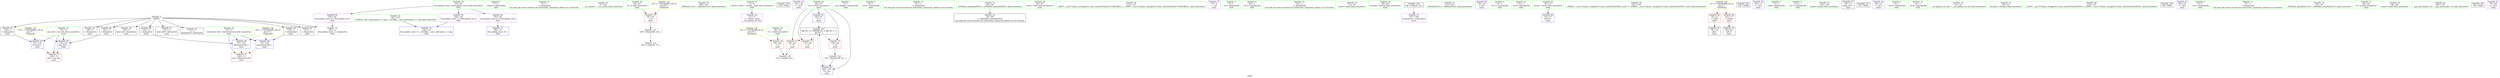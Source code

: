 digraph "SVFG" {
	label="SVFG";

	Node0x5590b2fd3ce0 [shape=record,color=grey,label="{NodeID: 0\nNullPtr}"];
	Node0x5590b2fd3ce0 -> Node0x5590b2fe6e50[style=solid];
	Node0x5590b2fd3ce0 -> Node0x5590b2fe6f50[style=solid];
	Node0x5590b2fd3ce0 -> Node0x5590b2fe7020[style=solid];
	Node0x5590b2fd3ce0 -> Node0x5590b2fe70f0[style=solid];
	Node0x5590b2fd3ce0 -> Node0x5590b2fe71c0[style=solid];
	Node0x5590b2fd3ce0 -> Node0x5590b2fe82b0[style=solid];
	Node0x5590b2fd3ce0 -> Node0x5590b2fe8380[style=solid];
	Node0x5590b2fd3ce0 -> Node0x5590b2fe8450[style=solid];
	Node0x5590b2fd3ce0 -> Node0x5590b2fe8520[style=solid];
	Node0x5590b2fd3ce0 -> Node0x5590b2fe9d00[style=solid];
	Node0x5590b2fe4810 [shape=record,color=green,label="{NodeID: 7\n17\<--1\nstdout\<--dummyObj\nGlob }"];
	Node0x5590b2fe5400 [shape=record,color=green,label="{NodeID: 14\n75\<--1\n\<--dummyObj\nCan only get source location for instruction, argument, global var or function.}"];
	Node0x5590b2fe5a00 [shape=record,color=green,label="{NodeID: 21\n41\<--42\n__cxa_atexit\<--__cxa_atexit_field_insensitive\n}"];
	Node0x5590b2fe6040 [shape=record,color=green,label="{NodeID: 28\n64\<--65\nb\<--b_field_insensitive\nmain\n}"];
	Node0x5590b2fe6040 -> Node0x5590b2fe9890[style=solid];
	Node0x5590b2fe6650 [shape=record,color=green,label="{NodeID: 35\n109\<--110\n_ZNSaIcEC1Ev\<--_ZNSaIcEC1Ev_field_insensitive\n}"];
	Node0x5590b2fe6d50 [shape=record,color=green,label="{NodeID: 42\n28\<--179\n_GLOBAL__sub_I_jbernadas_0_1.cpp\<--_GLOBAL__sub_I_jbernadas_0_1.cpp_field_insensitive\n}"];
	Node0x5590b2fe6d50 -> Node0x5590b2fe9c00[style=solid];
	Node0x5590b2ff1c80 [shape=record,color=yellow,style=double,label="{NodeID: 132\n10V_1 = ENCHI(MR_10V_0)\npts\{65 \}\nFun[main]}"];
	Node0x5590b2ff1c80 -> Node0x5590b2fe9890[style=dashed];
	Node0x5590b2fe8380 [shape=record,color=black,label="{NodeID: 49\n143\<--3\n\<--dummyVal\nmain\n}"];
	Node0x5590b2fe8380 -> Node0x5590b2fea2e0[style=solid];
	Node0x5590b2fe8960 [shape=record,color=purple,label="{NodeID: 56\n37\<--4\n\<--_ZStL8__ioinit\n__cxx_global_var_init\n}"];
	Node0x5590b2ff6a90 [shape=record,color=black,label="{NodeID: 146\n118 = PHI()\n}"];
	Node0x5590b2fe8f10 [shape=record,color=purple,label="{NodeID: 63\n121\<--24\n\<--.str.8\nmain\n}"];
	Node0x5590b2fe9550 [shape=record,color=red,label="{NodeID: 70\n94\<--58\n\<--T\nmain\n}"];
	Node0x5590b2fe9550 -> Node0x5590b2fece80[style=solid];
	Node0x5590b2fe9b00 [shape=record,color=blue,label="{NodeID: 77\n183\<--27\nllvm.global_ctors_0\<--\nGlob }"];
	Node0x5590b2fea140 [shape=record,color=blue,label="{NodeID: 84\n72\<--136\nehselector.slot\<--\nmain\n}"];
	Node0x5590b2fea140 -> Node0x5590b2fe9a30[style=dashed];
	Node0x5590b2fd42d0 [shape=record,color=green,label="{NodeID: 1\n7\<--1\n__dso_handle\<--dummyObj\nGlob }"];
	Node0x5590b2fe48a0 [shape=record,color=green,label="{NodeID: 8\n18\<--1\n.str.4\<--dummyObj\nGlob }"];
	Node0x5590b2fe5490 [shape=record,color=green,label="{NodeID: 15\n91\<--1\n\<--dummyObj\nCan only get source location for instruction, argument, global var or function.}"];
	Node0x5590b2fe5b00 [shape=record,color=green,label="{NodeID: 22\n40\<--46\n_ZNSt8ios_base4InitD1Ev\<--_ZNSt8ios_base4InitD1Ev_field_insensitive\n}"];
	Node0x5590b2fe5b00 -> Node0x5590b2fe85f0[style=solid];
	Node0x5590b2fe6110 [shape=record,color=green,label="{NodeID: 29\n66\<--67\ncolor\<--color_field_insensitive\nmain\n}"];
	Node0x5590b2fe6750 [shape=record,color=green,label="{NodeID: 36\n112\<--113\n_ZNSt7__cxx1112basic_stringIcSt11char_traitsIcESaIcEEC1EPKcRKS3_\<--_ZNSt7__cxx1112basic_stringIcSt11char_traitsIcESaIcEEC1EPKcRKS3__field_insensitive\n}"];
	Node0x5590b2fe6e50 [shape=record,color=black,label="{NodeID: 43\n2\<--3\ndummyVal\<--dummyVal\n}"];
	Node0x5590b2ff1d60 [shape=record,color=yellow,style=double,label="{NodeID: 133\n12V_1 = ENCHI(MR_12V_0)\npts\{71 \}\nFun[main]}"];
	Node0x5590b2ff1d60 -> Node0x5590b2fea070[style=dashed];
	Node0x5590b2ff1d60 -> Node0x5590b2fea210[style=dashed];
	Node0x5590b2fe8450 [shape=record,color=black,label="{NodeID: 50\n150\<--3\nlpad.val\<--dummyVal\nmain\n}"];
	Node0x5590b2fe8a30 [shape=record,color=purple,label="{NodeID: 57\n77\<--8\n\<--.str\nmain\n}"];
	Node0x5590b2fe8fe0 [shape=record,color=purple,label="{NodeID: 64\n183\<--26\nllvm.global_ctors_0\<--llvm.global_ctors\nGlob }"];
	Node0x5590b2fe8fe0 -> Node0x5590b2fe9b00[style=solid];
	Node0x5590b2fe9620 [shape=record,color=red,label="{NodeID: 71\n93\<--60\n\<--Ti\nmain\n}"];
	Node0x5590b2fe9620 -> Node0x5590b2fece80[style=solid];
	Node0x5590b2fe9c00 [shape=record,color=blue,label="{NodeID: 78\n184\<--28\nllvm.global_ctors_1\<--_GLOBAL__sub_I_jbernadas_0_1.cpp\nGlob }"];
	Node0x5590b2fea210 [shape=record,color=blue,label="{NodeID: 85\n70\<--141\nexn.slot\<--\nmain\n}"];
	Node0x5590b2fea210 -> Node0x5590b2fe9960[style=dashed];
	Node0x5590b2fd4030 [shape=record,color=green,label="{NodeID: 2\n8\<--1\n.str\<--dummyObj\nGlob }"];
	Node0x5590b2fe5130 [shape=record,color=green,label="{NodeID: 9\n20\<--1\n.str.5\<--dummyObj\nGlob }"];
	Node0x5590b2fe5560 [shape=record,color=green,label="{NodeID: 16\n101\<--1\n\<--dummyObj\nCan only get source location for instruction, argument, global var or function.}"];
	Node0x5590b2fe5c00 [shape=record,color=green,label="{NodeID: 23\n53\<--54\nmain\<--main_field_insensitive\n}"];
	Node0x5590b2fe61e0 [shape=record,color=green,label="{NodeID: 30\n68\<--69\nref.tmp\<--ref.tmp_field_insensitive\nmain\n}"];
	Node0x5590b2e38f80 [shape=record,color=black,label="{NodeID: 120\n106 = PHI(22, 23, )\n}"];
	Node0x5590b2e38f80 -> Node0x5590b2fe92e0[style=solid];
	Node0x5590b2fe6850 [shape=record,color=green,label="{NodeID: 37\n115\<--116\n_ZNSaIcED1Ev\<--_ZNSaIcED1Ev_field_insensitive\n}"];
	Node0x5590b2ff09c0 [shape=record,color=black,label="{NodeID: 127\nMR_8V_3 = PHI(MR_8V_4, MR_8V_2, )\npts\{61 \}\n}"];
	Node0x5590b2ff09c0 -> Node0x5590b2fe9620[style=dashed];
	Node0x5590b2ff09c0 -> Node0x5590b2fe96f0[style=dashed];
	Node0x5590b2ff09c0 -> Node0x5590b2fe97c0[style=dashed];
	Node0x5590b2ff09c0 -> Node0x5590b2fe9fa0[style=dashed];
	Node0x5590b2fe6f50 [shape=record,color=black,label="{NodeID: 44\n133\<--3\n\<--dummyVal\nmain\n}"];
	Node0x5590b2ff1e40 [shape=record,color=yellow,style=double,label="{NodeID: 134\n14V_1 = ENCHI(MR_14V_0)\npts\{73 \}\nFun[main]}"];
	Node0x5590b2ff1e40 -> Node0x5590b2fea140[style=dashed];
	Node0x5590b2ff1e40 -> Node0x5590b2fea2e0[style=dashed];
	Node0x5590b2fe8520 [shape=record,color=black,label="{NodeID: 51\n151\<--3\nlpad.val9\<--dummyVal\nmain\n}"];
	Node0x5590b2fe8b00 [shape=record,color=purple,label="{NodeID: 58\n78\<--10\n\<--.str.1\nmain\n}"];
	Node0x5590b2fe90e0 [shape=record,color=purple,label="{NodeID: 65\n184\<--26\nllvm.global_ctors_1\<--llvm.global_ctors\nGlob }"];
	Node0x5590b2fe90e0 -> Node0x5590b2fe9c00[style=solid];
	Node0x5590b2fe96f0 [shape=record,color=red,label="{NodeID: 72\n117\<--60\n\<--Ti\nmain\n}"];
	Node0x5590b2fe9d00 [shape=record,color=blue, style = dotted,label="{NodeID: 79\n185\<--3\nllvm.global_ctors_2\<--dummyVal\nGlob }"];
	Node0x5590b2fea2e0 [shape=record,color=blue,label="{NodeID: 86\n72\<--143\nehselector.slot\<--\nmain\n}"];
	Node0x5590b2fea2e0 -> Node0x5590b2fe9a30[style=dashed];
	Node0x5590b2fd3e30 [shape=record,color=green,label="{NodeID: 3\n10\<--1\n.str.1\<--dummyObj\nGlob }"];
	Node0x5590b2fe51c0 [shape=record,color=green,label="{NodeID: 10\n22\<--1\n.str.6\<--dummyObj\nGlob }"];
	Node0x5590b2fe5630 [shape=record,color=green,label="{NodeID: 17\n4\<--6\n_ZStL8__ioinit\<--_ZStL8__ioinit_field_insensitive\nGlob }"];
	Node0x5590b2fe5630 -> Node0x5590b2fe8960[style=solid];
	Node0x5590b2fe5d00 [shape=record,color=green,label="{NodeID: 24\n56\<--57\nretval\<--retval_field_insensitive\nmain\n}"];
	Node0x5590b2fe5d00 -> Node0x5590b2fe9e00[style=solid];
	Node0x5590b2fe62b0 [shape=record,color=green,label="{NodeID: 31\n70\<--71\nexn.slot\<--exn.slot_field_insensitive\nmain\n}"];
	Node0x5590b2fe62b0 -> Node0x5590b2fe9960[style=solid];
	Node0x5590b2fe62b0 -> Node0x5590b2fea070[style=solid];
	Node0x5590b2fe62b0 -> Node0x5590b2fea210[style=solid];
	Node0x5590b2feca00 [shape=record,color=grey,label="{NodeID: 121\n100 = Binary(99, 101, )\n}"];
	Node0x5590b2feca00 -> Node0x5590b2fecd00[style=solid];
	Node0x5590b2fe6950 [shape=record,color=green,label="{NodeID: 38\n119\<--120\n_ZNKSt7__cxx1112basic_stringIcSt11char_traitsIcESaIcEE5c_strEv\<--_ZNKSt7__cxx1112basic_stringIcSt11char_traitsIcESaIcEE5c_strEv_field_insensitive\n}"];
	Node0x5590b2ff0ec0 [shape=record,color=yellow,style=double,label="{NodeID: 128\n2V_1 = ENCHI(MR_2V_0)\npts\{1 \}\nFun[main]}"];
	Node0x5590b2ff0ec0 -> Node0x5590b2fe93b0[style=dashed];
	Node0x5590b2ff0ec0 -> Node0x5590b2fe9480[style=dashed];
	Node0x5590b2fe7020 [shape=record,color=black,label="{NodeID: 45\n134\<--3\n\<--dummyVal\nmain\n}"];
	Node0x5590b2fe7020 -> Node0x5590b2fea070[style=solid];
	Node0x5590b2fe85f0 [shape=record,color=black,label="{NodeID: 52\n39\<--40\n\<--_ZNSt8ios_base4InitD1Ev\nCan only get source location for instruction, argument, global var or function.}"];
	Node0x5590b2ff5ba0 [shape=record,color=black,label="{NodeID: 142\n122 = PHI()\n}"];
	Node0x5590b2fe8bd0 [shape=record,color=purple,label="{NodeID: 59\n83\<--13\n\<--.str.2\nmain\n}"];
	Node0x5590b2fe91e0 [shape=record,color=purple,label="{NodeID: 66\n185\<--26\nllvm.global_ctors_2\<--llvm.global_ctors\nGlob }"];
	Node0x5590b2fe91e0 -> Node0x5590b2fe9d00[style=solid];
	Node0x5590b2fe97c0 [shape=record,color=red,label="{NodeID: 73\n129\<--60\n\<--Ti\nmain\n}"];
	Node0x5590b2fe97c0 -> Node0x5590b2fecb80[style=solid];
	Node0x5590b2fe9e00 [shape=record,color=blue,label="{NodeID: 80\n56\<--75\nretval\<--\nmain\n}"];
	Node0x5590b2fd46c0 [shape=record,color=green,label="{NodeID: 4\n12\<--1\nstdin\<--dummyObj\nGlob }"];
	Node0x5590b2fe5250 [shape=record,color=green,label="{NodeID: 11\n23\<--1\n.str.7\<--dummyObj\nGlob }"];
	Node0x5590b2fe5700 [shape=record,color=green,label="{NodeID: 18\n26\<--30\nllvm.global_ctors\<--llvm.global_ctors_field_insensitive\nGlob }"];
	Node0x5590b2fe5700 -> Node0x5590b2fe8fe0[style=solid];
	Node0x5590b2fe5700 -> Node0x5590b2fe90e0[style=solid];
	Node0x5590b2fe5700 -> Node0x5590b2fe91e0[style=solid];
	Node0x5590b2fe5dd0 [shape=record,color=green,label="{NodeID: 25\n58\<--59\nT\<--T_field_insensitive\nmain\n}"];
	Node0x5590b2fe5dd0 -> Node0x5590b2fe9550[style=solid];
	Node0x5590b2fe6380 [shape=record,color=green,label="{NodeID: 32\n72\<--73\nehselector.slot\<--ehselector.slot_field_insensitive\nmain\n}"];
	Node0x5590b2fe6380 -> Node0x5590b2fe9a30[style=solid];
	Node0x5590b2fe6380 -> Node0x5590b2fea140[style=solid];
	Node0x5590b2fe6380 -> Node0x5590b2fea2e0[style=solid];
	Node0x5590b2fecb80 [shape=record,color=grey,label="{NodeID: 122\n130 = Binary(129, 91, )\n}"];
	Node0x5590b2fecb80 -> Node0x5590b2fe9fa0[style=solid];
	Node0x5590b2fe6a50 [shape=record,color=green,label="{NodeID: 39\n123\<--124\nprintf\<--printf_field_insensitive\n}"];
	Node0x5590b2fe70f0 [shape=record,color=black,label="{NodeID: 46\n136\<--3\n\<--dummyVal\nmain\n}"];
	Node0x5590b2fe70f0 -> Node0x5590b2fea140[style=solid];
	Node0x5590b2fe86f0 [shape=record,color=black,label="{NodeID: 53\n55\<--75\nmain_ret\<--\nmain\n}"];
	Node0x5590b2ff5ca0 [shape=record,color=black,label="{NodeID: 143\n87 = PHI()\n}"];
	Node0x5590b2fe8ca0 [shape=record,color=purple,label="{NodeID: 60\n84\<--15\n\<--.str.3\nmain\n}"];
	Node0x5590b2fe92e0 [shape=record,color=purple,label="{NodeID: 67\n107\<--106\narraydecay\<--cond-lvalue\nmain\n}"];
	Node0x5590b2fe9890 [shape=record,color=red,label="{NodeID: 74\n99\<--64\n\<--b\nmain\n}"];
	Node0x5590b2fe9890 -> Node0x5590b2feca00[style=solid];
	Node0x5590b2fe9ed0 [shape=record,color=blue,label="{NodeID: 81\n60\<--91\nTi\<--\nmain\n}"];
	Node0x5590b2fe9ed0 -> Node0x5590b2ff09c0[style=dashed];
	Node0x5590b2fd4750 [shape=record,color=green,label="{NodeID: 5\n13\<--1\n.str.2\<--dummyObj\nGlob }"];
	Node0x5590b2fe52e0 [shape=record,color=green,label="{NodeID: 12\n24\<--1\n.str.8\<--dummyObj\nGlob }"];
	Node0x5590b2fe5800 [shape=record,color=green,label="{NodeID: 19\n31\<--32\n__cxx_global_var_init\<--__cxx_global_var_init_field_insensitive\n}"];
	Node0x5590b2fe5ea0 [shape=record,color=green,label="{NodeID: 26\n60\<--61\nTi\<--Ti_field_insensitive\nmain\n}"];
	Node0x5590b2fe5ea0 -> Node0x5590b2fe9620[style=solid];
	Node0x5590b2fe5ea0 -> Node0x5590b2fe96f0[style=solid];
	Node0x5590b2fe5ea0 -> Node0x5590b2fe97c0[style=solid];
	Node0x5590b2fe5ea0 -> Node0x5590b2fe9ed0[style=solid];
	Node0x5590b2fe5ea0 -> Node0x5590b2fe9fa0[style=solid];
	Node0x5590b2fe6450 [shape=record,color=green,label="{NodeID: 33\n80\<--81\nfreopen\<--freopen_field_insensitive\n}"];
	Node0x5590b2fecd00 [shape=record,color=grey,label="{NodeID: 123\n102 = cmp(100, 75, )\n}"];
	Node0x5590b2fe6b50 [shape=record,color=green,label="{NodeID: 40\n126\<--127\n_ZNSt7__cxx1112basic_stringIcSt11char_traitsIcESaIcEED1Ev\<--_ZNSt7__cxx1112basic_stringIcSt11char_traitsIcESaIcEED1Ev_field_insensitive\n}"];
	Node0x5590b2ff1ac0 [shape=record,color=yellow,style=double,label="{NodeID: 130\n6V_1 = ENCHI(MR_6V_0)\npts\{59 \}\nFun[main]}"];
	Node0x5590b2ff1ac0 -> Node0x5590b2fe9550[style=dashed];
	Node0x5590b2fe71c0 [shape=record,color=black,label="{NodeID: 47\n140\<--3\n\<--dummyVal\nmain\n}"];
	Node0x5590b2fe87c0 [shape=record,color=black,label="{NodeID: 54\n79\<--76\ncall\<--\nmain\n}"];
	Node0x5590b2ff5da0 [shape=record,color=black,label="{NodeID: 144\n98 = PHI()\n}"];
	Node0x5590b2fe8d70 [shape=record,color=purple,label="{NodeID: 61\n86\<--18\n\<--.str.4\nmain\n}"];
	Node0x5590b2fe93b0 [shape=record,color=red,label="{NodeID: 68\n76\<--12\n\<--stdin\nmain\n}"];
	Node0x5590b2fe93b0 -> Node0x5590b2fe87c0[style=solid];
	Node0x5590b2fe9960 [shape=record,color=red,label="{NodeID: 75\n148\<--70\nexn\<--exn.slot\nmain\n}"];
	Node0x5590b2fe9fa0 [shape=record,color=blue,label="{NodeID: 82\n60\<--130\nTi\<--inc\nmain\n}"];
	Node0x5590b2fe9fa0 -> Node0x5590b2ff09c0[style=dashed];
	Node0x5590b2fe4780 [shape=record,color=green,label="{NodeID: 6\n15\<--1\n.str.3\<--dummyObj\nGlob }"];
	Node0x5590b2fe5370 [shape=record,color=green,label="{NodeID: 13\n27\<--1\n\<--dummyObj\nCan only get source location for instruction, argument, global var or function.}"];
	Node0x5590b2fe5900 [shape=record,color=green,label="{NodeID: 20\n35\<--36\n_ZNSt8ios_base4InitC1Ev\<--_ZNSt8ios_base4InitC1Ev_field_insensitive\n}"];
	Node0x5590b2fe5f70 [shape=record,color=green,label="{NodeID: 27\n62\<--63\nw\<--w_field_insensitive\nmain\n}"];
	Node0x5590b2fe6550 [shape=record,color=green,label="{NodeID: 34\n88\<--89\nscanf\<--scanf_field_insensitive\n}"];
	Node0x5590b2fece80 [shape=record,color=grey,label="{NodeID: 124\n95 = cmp(93, 94, )\n}"];
	Node0x5590b2fe6c50 [shape=record,color=green,label="{NodeID: 41\n166\<--167\n__gxx_personality_v0\<--__gxx_personality_v0_field_insensitive\n}"];
	Node0x5590b2fe82b0 [shape=record,color=black,label="{NodeID: 48\n141\<--3\n\<--dummyVal\nmain\n}"];
	Node0x5590b2fe82b0 -> Node0x5590b2fea210[style=solid];
	Node0x5590b2fe8890 [shape=record,color=black,label="{NodeID: 55\n85\<--82\ncall1\<--\nmain\n}"];
	Node0x5590b2ff6990 [shape=record,color=black,label="{NodeID: 145\n38 = PHI()\n}"];
	Node0x5590b2fe8e40 [shape=record,color=purple,label="{NodeID: 62\n97\<--20\n\<--.str.5\nmain\n}"];
	Node0x5590b2fe9480 [shape=record,color=red,label="{NodeID: 69\n82\<--17\n\<--stdout\nmain\n}"];
	Node0x5590b2fe9480 -> Node0x5590b2fe8890[style=solid];
	Node0x5590b2fe9a30 [shape=record,color=red,label="{NodeID: 76\n149\<--72\nsel\<--ehselector.slot\nmain\n}"];
	Node0x5590b2fea070 [shape=record,color=blue,label="{NodeID: 83\n70\<--134\nexn.slot\<--\nmain\n}"];
	Node0x5590b2fea070 -> Node0x5590b2fe9960[style=dashed];
}
